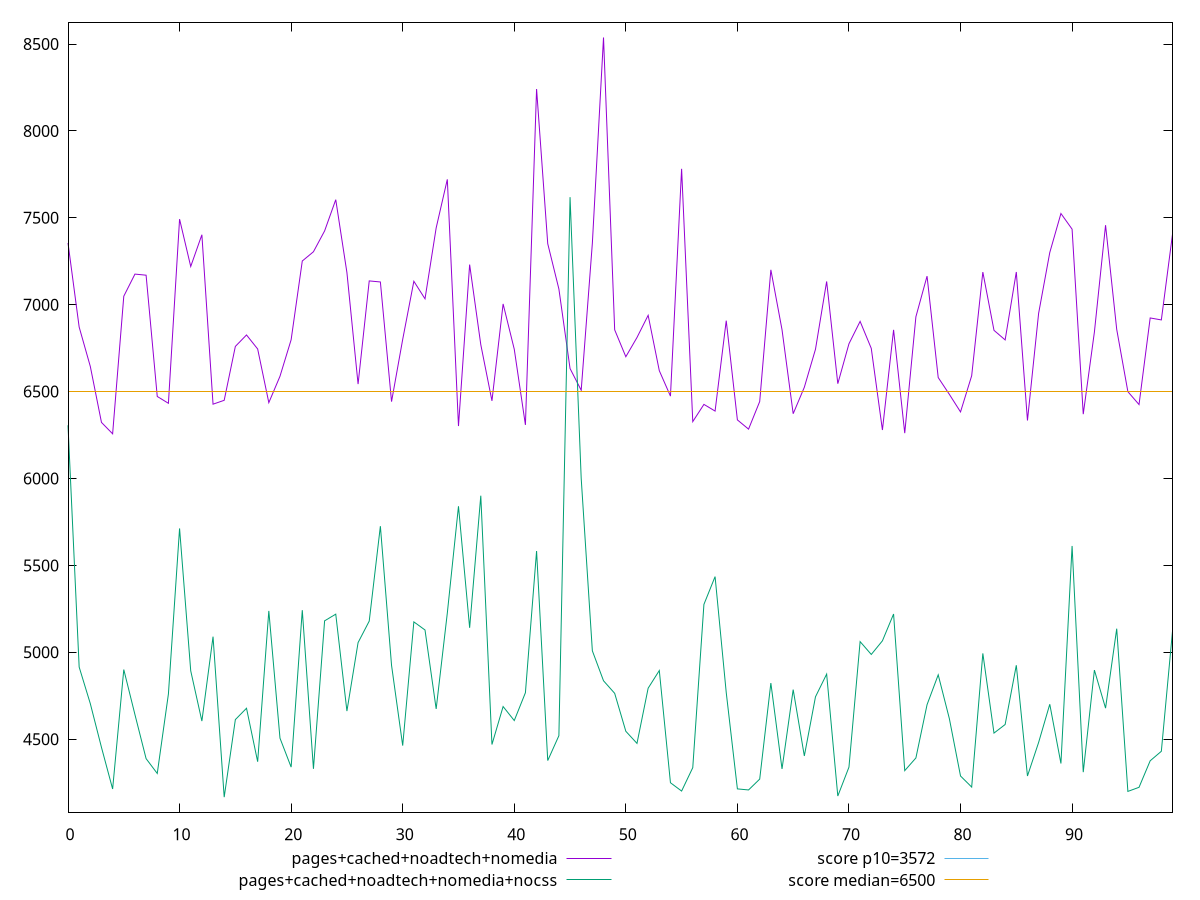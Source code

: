 reset

$pagesCachedNoadtechNomedia <<EOF
0 7355.1990000000005
1 6871.509000000001
2 6644.676999999998
3 6322.854999999999
4 6257.183999999999
5 7048.967
6 7176.225
7 7169.889000000001
8 6472.071000000002
9 6432.843000000001
10 7492.427000000001
11 7219.999999999999
12 7402.628000000001
13 6427.698000000001
14 6449.983000000001
15 6760.174000000002
16 6825.980999999999
17 6745.232000000002
18 6436.524
19 6588.192599999999
20 6798.445
21 7251.639999999999
22 7304.828999999999
23 7424.582999999998
24 7604.389000000003
25 7185.108
26 6543.176999999999
27 7137.025999999998
28 7130.904
29 6442.3769999999995
30 6800.46
31 7134.983
32 7033.977999999999
33 7441.851
34 7721.289999999999
35 6301.912999999999
36 7230.905000000001
37 6770.220999999998
38 6446.897000000001
39 7004.622000000001
40 6743.936
41 6308.404
42 8241.109999999997
43 7351.245999999999
44 7090.413
45 6632.827000000002
46 6507.916
47 7353.869000000001
48 8537.653999999999
49 6855.603
50 6700.769
51 6811.381000000001
52 6939.123999999999
53 6620.48
54 6474.113
55 7781.98
56 6327.390000000001
57 6426.526599999999
58 6388.035000000001
59 6908.311
60 6337.342
61 6284.134
62 6443.026
63 7200.774
64 6856.069
65 6372.857000000002
66 6524.9580000000005
67 6743.762000000001
68 7133.937
69 6545.620000000001
70 6775.269
71 6904.102999999999
72 6748.688
73 6279.062
74 6855.290999999999
75 6261.181
76 6930.642999999999
77 7164.523
78 6580.903
79 6484.237000000001
80 6383.148999999999
81 6591.360000000001
82 7187.736999999999
83 6852.6140000000005
84 6797.411
85 7188.225999999999
86 6333.997
87 6950.068
88 7300.231
89 7524.862999999999
90 7434.776
91 6370.301
92 6842.847
93 7457.625
94 6858.072
95 6499.8330000000005
96 6425.52
97 6923.884
98 6912.502999999999
99 7405.328
EOF

$pagesCachedNoadtechNomediaNocss <<EOF
0 6306.464
1 4915.152
2 4704.422
3 4452.9349999999995
4 4213.569
5 4900.602
6 4641.545
7 4388.204000000001
8 4302.816
9 4760.15
10 5712.605
11 4893.3949999999995
12 4604.275000000001
13 5090.137000000001
14 4166.56
15 4612.7880000000005
16 4678.091
17 4370.421
18 5238.244000000001
19 4506.082
20 4339.435
21 5242.351999999999
22 4329.508000000001
23 5181.128999999999
24 5219.486000000001
25 4661.928
26 5055.736000000001
27 5179.57
28 5725.853999999999
29 4925.294
30 4463.043
31 5175.032
32 5128.389000000001
33 4674.251
34 5226.048000000001
35 5840.326
36 5141.048999999999
37 5901.1810000000005
38 4469.432
39 4687.921
40 4607.231
41 4767.486999999999
42 5582.841
43 4377.018
44 4520.144
45 7619.061
46 6000.457
47 5008.490000000001
48 4836.208
49 4763.932
50 4545.577
51 4475.849999999999
52 4793.418
53 4895.099
54 4249.400000000001
55 4201.67
56 4336.276999999999
57 5275.616
58 5435.513999999999
59 4768.45
60 4214.1089999999995
61 4207.983200000001
62 4270.504999999999
63 4823.161999999999
64 4328.906999999999
65 4785.374000000001
66 4403.647
67 4743.9130000000005
68 4874.503
69 4173.053
70 4339.309
71 5061.4169999999995
72 4987.643
73 5066.121999999999
74 5220.324
75 4319.126
76 4392.071
77 4698.64
78 4870.465
79 4618.099
80 4288.214
81 4224.577
82 4993.732
83 4535.156
84 4584.727
85 4925.4890000000005
86 4288.254
87 4481.2757
88 4701.141
89 4360.234
90 5611.91
91 4310.344
92 4897.612
93 4678.6759999999995
94 5135.879999999999
95 4199.557999999999
96 4223.1939999999995
97 4375.746
98 4430.494000000001
99 5121.636
EOF

set key outside below
set xrange [0:99]
set yrange [4079.1381200000005:8625.075879999999]
set trange [4079.1381200000005:8625.075879999999]
set terminal svg size 640, 520 enhanced background rgb 'white'
set output "report_00015_2021-02-09T16-11-33.973Z/first-cpu-idle/comparison/line/3_vs_4.svg"

plot $pagesCachedNoadtechNomedia title "pages+cached+noadtech+nomedia" with line, \
     $pagesCachedNoadtechNomediaNocss title "pages+cached+noadtech+nomedia+nocss" with line, \
     3572 title "score p10=3572", \
     6500 title "score median=6500"

reset
